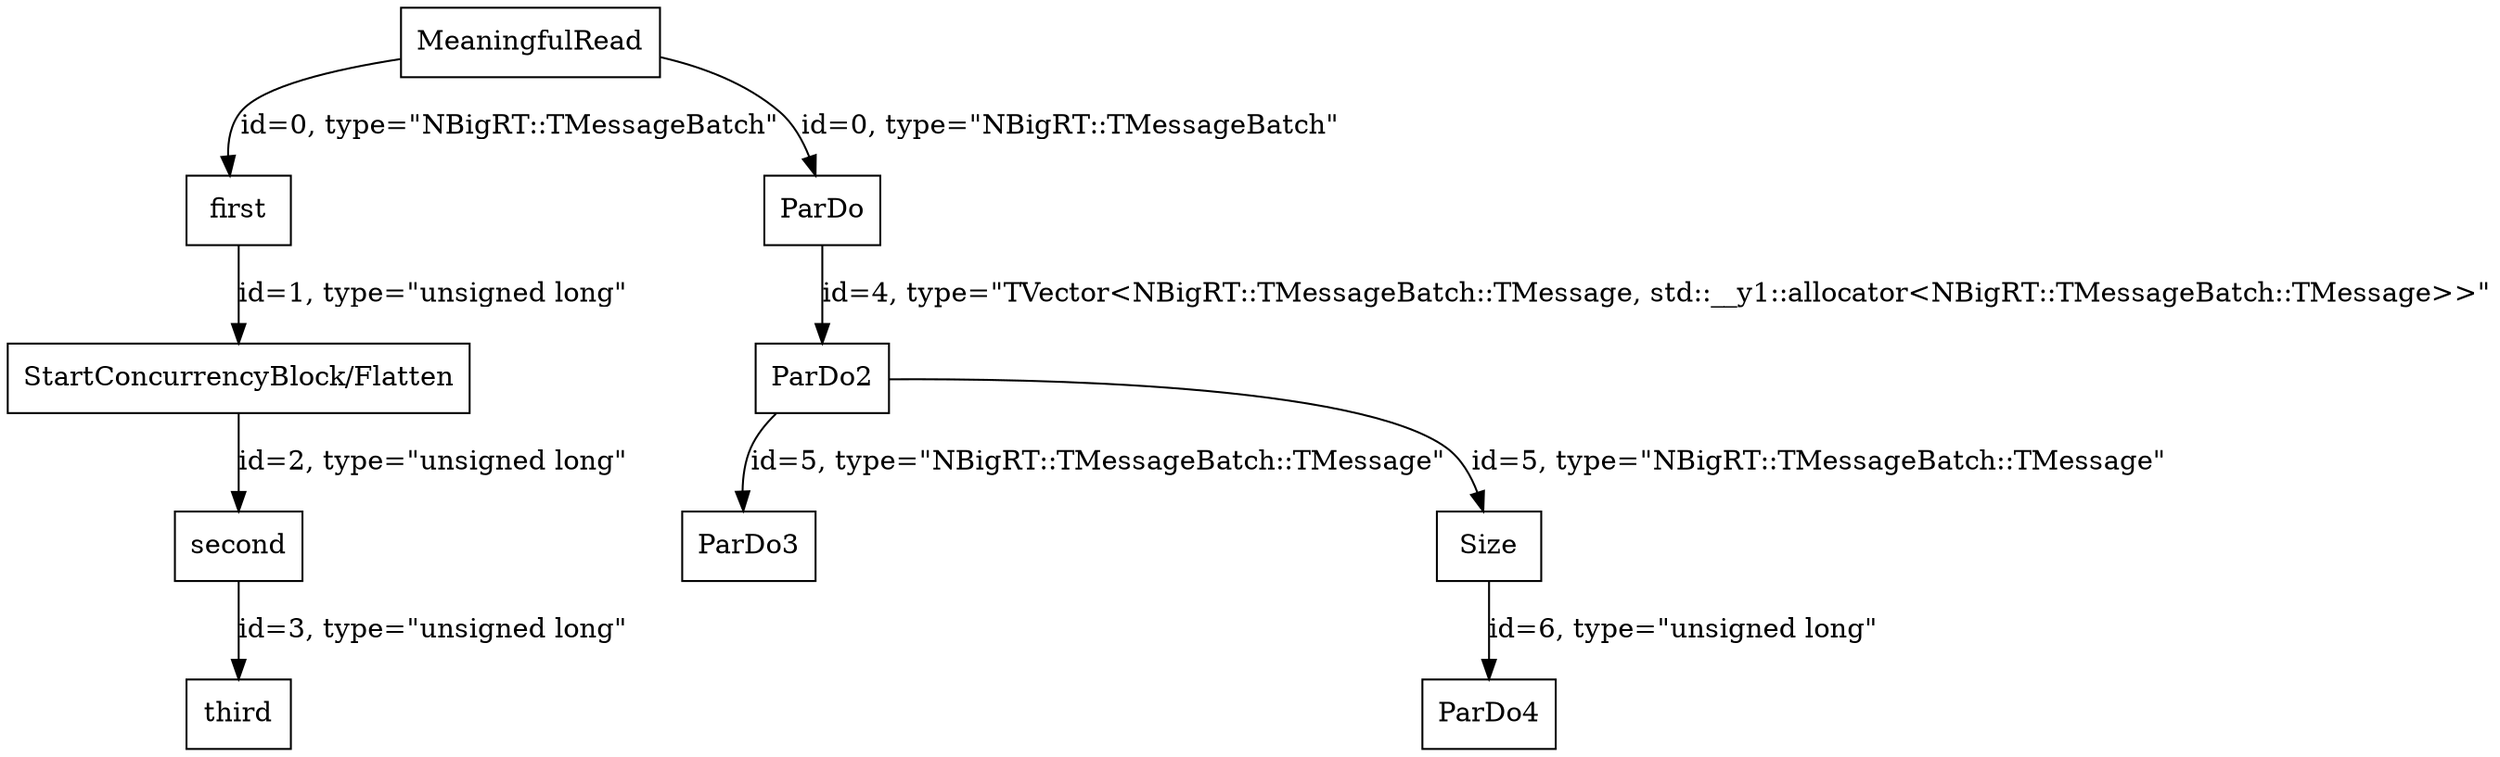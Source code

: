 digraph pipeline {
    "MeaningfulRead" [shape=box];
    "MeaningfulRead" -> "first" [label = "id=0, type=\"NBigRT::TMessageBatch\""];
    "MeaningfulRead" -> "ParDo" [label = "id=0, type=\"NBigRT::TMessageBatch\""];
    "first" [shape=box];
    "first" -> "StartConcurrencyBlock/Flatten" [label = "id=1, type=\"unsigned long\""];
    "StartConcurrencyBlock/Flatten" [shape=box];
    "StartConcurrencyBlock/Flatten" -> "second" [label = "id=2, type=\"unsigned long\""];
    "second" [shape=box];
    "second" -> "third" [label = "id=3, type=\"unsigned long\""];
    "third" [shape=box];
    "ParDo" [shape=box];
    "ParDo" -> "ParDo2" [label = "id=4, type=\"TVector<NBigRT::TMessageBatch::TMessage, std::__y1::allocator<NBigRT::TMessageBatch::TMessage>>\""];
    "ParDo2" [shape=box];
    "ParDo2" -> "ParDo3" [label = "id=5, type=\"NBigRT::TMessageBatch::TMessage\""];
    "ParDo2" -> "Size" [label = "id=5, type=\"NBigRT::TMessageBatch::TMessage\""];
    "ParDo3" [shape=box];
    "Size" [shape=box];
    "Size" -> "ParDo4" [label = "id=6, type=\"unsigned long\""];
    "ParDo4" [shape=box];
}
